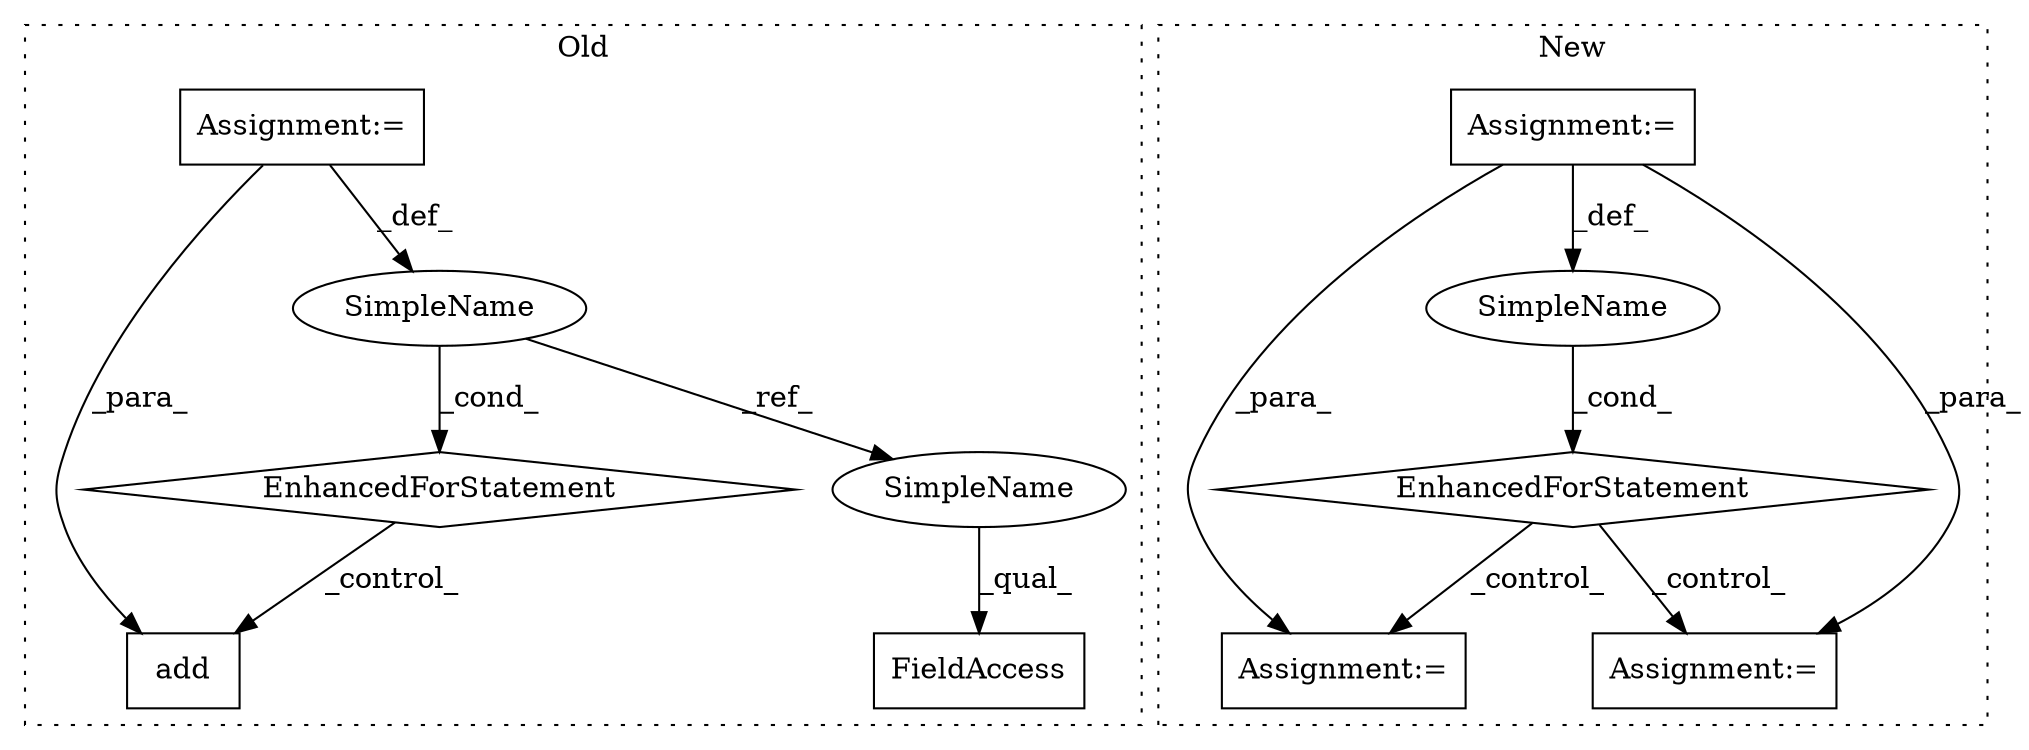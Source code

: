 digraph G {
subgraph cluster0 {
1 [label="add" a="32" s="9205,9222" l="4,1" shape="box"];
6 [label="EnhancedForStatement" a="70" s="8978,9051" l="57,2" shape="diamond"];
7 [label="SimpleName" a="42" s="9039" l="4" shape="ellipse"];
8 [label="Assignment:=" a="7" s="8782" l="1" shape="box"];
10 [label="FieldAccess" a="22" s="9075" l="13" shape="box"];
11 [label="SimpleName" a="42" s="9075" l="4" shape="ellipse"];
label = "Old";
style="dotted";
}
subgraph cluster1 {
2 [label="EnhancedForStatement" a="70" s="7700,7815" l="53,2" shape="diamond"];
3 [label="Assignment:=" a="7" s="7700,7815" l="53,2" shape="box"];
4 [label="Assignment:=" a="7" s="7836" l="1" shape="box"];
5 [label="SimpleName" a="42" s="7757" l="13" shape="ellipse"];
9 [label="Assignment:=" a="7" s="7965" l="1" shape="box"];
label = "New";
style="dotted";
}
2 -> 9 [label="_control_"];
2 -> 4 [label="_control_"];
3 -> 4 [label="_para_"];
3 -> 9 [label="_para_"];
3 -> 5 [label="_def_"];
5 -> 2 [label="_cond_"];
6 -> 1 [label="_control_"];
7 -> 6 [label="_cond_"];
7 -> 11 [label="_ref_"];
8 -> 1 [label="_para_"];
8 -> 7 [label="_def_"];
11 -> 10 [label="_qual_"];
}